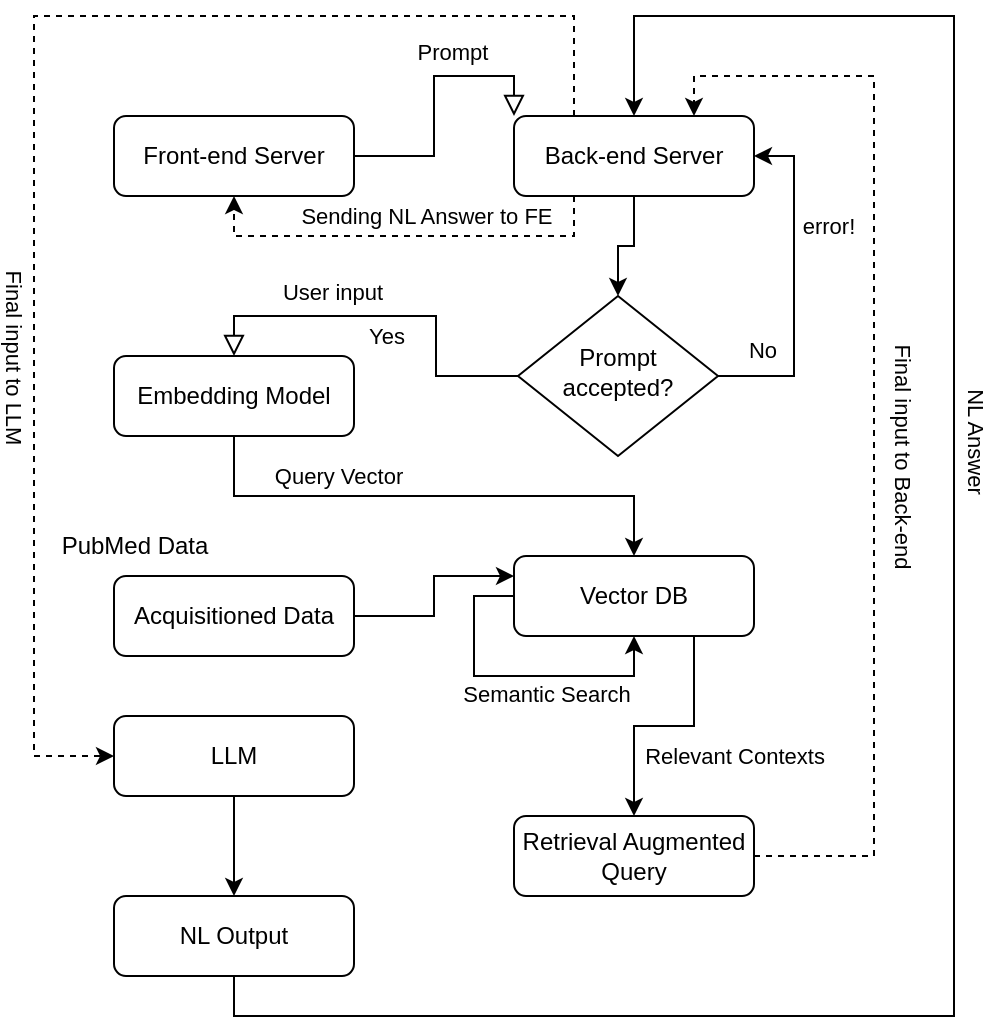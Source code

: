 <mxfile version="22.1.2" type="device">
  <diagram id="C5RBs43oDa-KdzZeNtuy" name="Page-1">
    <mxGraphModel dx="1036" dy="623" grid="1" gridSize="10" guides="1" tooltips="1" connect="1" arrows="1" fold="1" page="1" pageScale="1" pageWidth="827" pageHeight="1169" math="0" shadow="0">
      <root>
        <mxCell id="WIyWlLk6GJQsqaUBKTNV-0" />
        <mxCell id="WIyWlLk6GJQsqaUBKTNV-1" parent="WIyWlLk6GJQsqaUBKTNV-0" />
        <mxCell id="WIyWlLk6GJQsqaUBKTNV-2" value="" style="rounded=0;html=1;jettySize=auto;orthogonalLoop=1;fontSize=11;endArrow=block;endFill=0;endSize=8;strokeWidth=1;shadow=0;labelBackgroundColor=none;edgeStyle=orthogonalEdgeStyle;entryX=0;entryY=0;entryDx=0;entryDy=0;exitX=1;exitY=0.5;exitDx=0;exitDy=0;" parent="WIyWlLk6GJQsqaUBKTNV-1" source="WIyWlLk6GJQsqaUBKTNV-3" target="WIyWlLk6GJQsqaUBKTNV-7" edge="1">
          <mxGeometry relative="1" as="geometry">
            <mxPoint x="270" y="80" as="sourcePoint" />
            <mxPoint x="440" y="60" as="targetPoint" />
          </mxGeometry>
        </mxCell>
        <mxCell id="Nuk2kwhX8d-KpJ2-r6es-0" value="Prompt" style="edgeLabel;html=1;align=center;verticalAlign=middle;resizable=0;points=[];" vertex="1" connectable="0" parent="WIyWlLk6GJQsqaUBKTNV-2">
          <mxGeometry x="0.238" y="-3" relative="1" as="geometry">
            <mxPoint x="2" y="-15" as="offset" />
          </mxGeometry>
        </mxCell>
        <mxCell id="WIyWlLk6GJQsqaUBKTNV-3" value="Front-end Server" style="rounded=1;whiteSpace=wrap;html=1;fontSize=12;glass=0;strokeWidth=1;shadow=0;" parent="WIyWlLk6GJQsqaUBKTNV-1" vertex="1">
          <mxGeometry x="190" y="80" width="120" height="40" as="geometry" />
        </mxCell>
        <mxCell id="Nuk2kwhX8d-KpJ2-r6es-3" style="edgeStyle=orthogonalEdgeStyle;rounded=0;orthogonalLoop=1;jettySize=auto;html=1;exitX=0.5;exitY=1;exitDx=0;exitDy=0;entryX=0.5;entryY=0;entryDx=0;entryDy=0;" edge="1" parent="WIyWlLk6GJQsqaUBKTNV-1" source="WIyWlLk6GJQsqaUBKTNV-7" target="WIyWlLk6GJQsqaUBKTNV-10">
          <mxGeometry relative="1" as="geometry" />
        </mxCell>
        <mxCell id="Nuk2kwhX8d-KpJ2-r6es-26" style="edgeStyle=orthogonalEdgeStyle;rounded=0;orthogonalLoop=1;jettySize=auto;html=1;exitX=0.25;exitY=0;exitDx=0;exitDy=0;entryX=0;entryY=0.5;entryDx=0;entryDy=0;dashed=1;" edge="1" parent="WIyWlLk6GJQsqaUBKTNV-1" source="WIyWlLk6GJQsqaUBKTNV-7" target="Nuk2kwhX8d-KpJ2-r6es-25">
          <mxGeometry relative="1" as="geometry">
            <Array as="points">
              <mxPoint x="420" y="30" />
              <mxPoint x="150" y="30" />
              <mxPoint x="150" y="400" />
            </Array>
          </mxGeometry>
        </mxCell>
        <mxCell id="Nuk2kwhX8d-KpJ2-r6es-28" value="Final input to LLM" style="edgeLabel;html=1;align=center;verticalAlign=middle;resizable=0;points=[];rotation=90;" vertex="1" connectable="0" parent="Nuk2kwhX8d-KpJ2-r6es-26">
          <mxGeometry x="0.342" y="2" relative="1" as="geometry">
            <mxPoint x="-12" as="offset" />
          </mxGeometry>
        </mxCell>
        <mxCell id="Nuk2kwhX8d-KpJ2-r6es-29" style="edgeStyle=orthogonalEdgeStyle;rounded=0;orthogonalLoop=1;jettySize=auto;html=1;exitX=0.25;exitY=1;exitDx=0;exitDy=0;entryX=0.5;entryY=1;entryDx=0;entryDy=0;dashed=1;" edge="1" parent="WIyWlLk6GJQsqaUBKTNV-1" source="WIyWlLk6GJQsqaUBKTNV-7" target="WIyWlLk6GJQsqaUBKTNV-3">
          <mxGeometry relative="1" as="geometry" />
        </mxCell>
        <mxCell id="Nuk2kwhX8d-KpJ2-r6es-34" value="Sending NL Answer to FE" style="edgeLabel;html=1;align=center;verticalAlign=middle;resizable=0;points=[];" vertex="1" connectable="0" parent="Nuk2kwhX8d-KpJ2-r6es-29">
          <mxGeometry x="-0.177" y="-1" relative="1" as="geometry">
            <mxPoint x="-8" y="-9" as="offset" />
          </mxGeometry>
        </mxCell>
        <mxCell id="WIyWlLk6GJQsqaUBKTNV-7" value="Back-end Server" style="rounded=1;whiteSpace=wrap;html=1;fontSize=12;glass=0;strokeWidth=1;shadow=0;" parent="WIyWlLk6GJQsqaUBKTNV-1" vertex="1">
          <mxGeometry x="390" y="80" width="120" height="40" as="geometry" />
        </mxCell>
        <mxCell id="WIyWlLk6GJQsqaUBKTNV-9" value="Yes" style="edgeStyle=orthogonalEdgeStyle;rounded=0;html=1;jettySize=auto;orthogonalLoop=1;fontSize=11;endArrow=block;endFill=0;endSize=8;strokeWidth=1;shadow=0;labelBackgroundColor=none;entryX=0.5;entryY=0;entryDx=0;entryDy=0;" parent="WIyWlLk6GJQsqaUBKTNV-1" source="WIyWlLk6GJQsqaUBKTNV-10" target="WIyWlLk6GJQsqaUBKTNV-11" edge="1">
          <mxGeometry y="10" relative="1" as="geometry">
            <mxPoint as="offset" />
            <mxPoint x="320" y="330" as="targetPoint" />
          </mxGeometry>
        </mxCell>
        <mxCell id="Nuk2kwhX8d-KpJ2-r6es-7" value="User input" style="edgeLabel;html=1;align=center;verticalAlign=middle;resizable=0;points=[];" vertex="1" connectable="0" parent="WIyWlLk6GJQsqaUBKTNV-9">
          <mxGeometry x="0.285" y="-4" relative="1" as="geometry">
            <mxPoint y="-8" as="offset" />
          </mxGeometry>
        </mxCell>
        <mxCell id="Nuk2kwhX8d-KpJ2-r6es-8" style="edgeStyle=orthogonalEdgeStyle;rounded=0;orthogonalLoop=1;jettySize=auto;html=1;exitX=1;exitY=0.5;exitDx=0;exitDy=0;entryX=1;entryY=0.5;entryDx=0;entryDy=0;" edge="1" parent="WIyWlLk6GJQsqaUBKTNV-1" source="WIyWlLk6GJQsqaUBKTNV-10" target="WIyWlLk6GJQsqaUBKTNV-7">
          <mxGeometry relative="1" as="geometry" />
        </mxCell>
        <mxCell id="Nuk2kwhX8d-KpJ2-r6es-9" value="No" style="edgeLabel;html=1;align=center;verticalAlign=middle;resizable=0;points=[];" vertex="1" connectable="0" parent="Nuk2kwhX8d-KpJ2-r6es-8">
          <mxGeometry x="-0.007" y="-1" relative="1" as="geometry">
            <mxPoint x="-17" y="32" as="offset" />
          </mxGeometry>
        </mxCell>
        <mxCell id="Nuk2kwhX8d-KpJ2-r6es-10" value="error!" style="edgeLabel;html=1;align=center;verticalAlign=middle;resizable=0;points=[];" vertex="1" connectable="0" parent="Nuk2kwhX8d-KpJ2-r6es-8">
          <mxGeometry x="-0.257" y="3" relative="1" as="geometry">
            <mxPoint x="20" y="-51" as="offset" />
          </mxGeometry>
        </mxCell>
        <mxCell id="WIyWlLk6GJQsqaUBKTNV-10" value="Prompt accepted?" style="rhombus;whiteSpace=wrap;html=1;shadow=0;fontFamily=Helvetica;fontSize=12;align=center;strokeWidth=1;spacing=6;spacingTop=-4;" parent="WIyWlLk6GJQsqaUBKTNV-1" vertex="1">
          <mxGeometry x="392" y="170" width="100" height="80" as="geometry" />
        </mxCell>
        <mxCell id="Nuk2kwhX8d-KpJ2-r6es-13" style="edgeStyle=orthogonalEdgeStyle;rounded=0;orthogonalLoop=1;jettySize=auto;html=1;exitX=0.5;exitY=1;exitDx=0;exitDy=0;entryX=0.5;entryY=0;entryDx=0;entryDy=0;" edge="1" parent="WIyWlLk6GJQsqaUBKTNV-1" source="WIyWlLk6GJQsqaUBKTNV-11" target="Nuk2kwhX8d-KpJ2-r6es-1">
          <mxGeometry relative="1" as="geometry" />
        </mxCell>
        <mxCell id="Nuk2kwhX8d-KpJ2-r6es-14" value="Query Vector" style="edgeLabel;html=1;align=center;verticalAlign=middle;resizable=0;points=[];" vertex="1" connectable="0" parent="Nuk2kwhX8d-KpJ2-r6es-13">
          <mxGeometry x="-0.056" y="3" relative="1" as="geometry">
            <mxPoint x="-41" y="-7" as="offset" />
          </mxGeometry>
        </mxCell>
        <mxCell id="WIyWlLk6GJQsqaUBKTNV-11" value="Embedding Model" style="rounded=1;whiteSpace=wrap;html=1;fontSize=12;glass=0;strokeWidth=1;shadow=0;" parent="WIyWlLk6GJQsqaUBKTNV-1" vertex="1">
          <mxGeometry x="190" y="200" width="120" height="40" as="geometry" />
        </mxCell>
        <mxCell id="Nuk2kwhX8d-KpJ2-r6es-20" style="edgeStyle=orthogonalEdgeStyle;rounded=0;orthogonalLoop=1;jettySize=auto;html=1;exitX=0.75;exitY=1;exitDx=0;exitDy=0;entryX=0.5;entryY=0;entryDx=0;entryDy=0;" edge="1" parent="WIyWlLk6GJQsqaUBKTNV-1" source="Nuk2kwhX8d-KpJ2-r6es-1" target="Nuk2kwhX8d-KpJ2-r6es-19">
          <mxGeometry relative="1" as="geometry" />
        </mxCell>
        <mxCell id="Nuk2kwhX8d-KpJ2-r6es-21" value="Relevant Contexts" style="edgeLabel;html=1;align=center;verticalAlign=middle;resizable=0;points=[];" vertex="1" connectable="0" parent="Nuk2kwhX8d-KpJ2-r6es-20">
          <mxGeometry x="-0.34" y="-2" relative="1" as="geometry">
            <mxPoint x="22" y="20" as="offset" />
          </mxGeometry>
        </mxCell>
        <mxCell id="Nuk2kwhX8d-KpJ2-r6es-1" value="Vector DB" style="rounded=1;whiteSpace=wrap;html=1;fontSize=12;glass=0;strokeWidth=1;shadow=0;" vertex="1" parent="WIyWlLk6GJQsqaUBKTNV-1">
          <mxGeometry x="390" y="300" width="120" height="40" as="geometry" />
        </mxCell>
        <mxCell id="Nuk2kwhX8d-KpJ2-r6es-11" style="edgeStyle=orthogonalEdgeStyle;rounded=0;orthogonalLoop=1;jettySize=auto;html=1;exitX=0;exitY=0.5;exitDx=0;exitDy=0;" edge="1" parent="WIyWlLk6GJQsqaUBKTNV-1" source="Nuk2kwhX8d-KpJ2-r6es-1" target="Nuk2kwhX8d-KpJ2-r6es-1">
          <mxGeometry relative="1" as="geometry" />
        </mxCell>
        <mxCell id="Nuk2kwhX8d-KpJ2-r6es-12" value="Semantic Search" style="edgeLabel;html=1;align=center;verticalAlign=middle;resizable=0;points=[];" vertex="1" connectable="0" parent="Nuk2kwhX8d-KpJ2-r6es-11">
          <mxGeometry x="-0.367" relative="1" as="geometry">
            <mxPoint x="36" y="18" as="offset" />
          </mxGeometry>
        </mxCell>
        <mxCell id="Nuk2kwhX8d-KpJ2-r6es-16" style="edgeStyle=orthogonalEdgeStyle;rounded=0;orthogonalLoop=1;jettySize=auto;html=1;entryX=0;entryY=0.25;entryDx=0;entryDy=0;" edge="1" parent="WIyWlLk6GJQsqaUBKTNV-1" source="Nuk2kwhX8d-KpJ2-r6es-15" target="Nuk2kwhX8d-KpJ2-r6es-1">
          <mxGeometry relative="1" as="geometry" />
        </mxCell>
        <mxCell id="Nuk2kwhX8d-KpJ2-r6es-15" value="Acquisitioned Data" style="rounded=1;whiteSpace=wrap;html=1;fontSize=12;glass=0;strokeWidth=1;shadow=0;" vertex="1" parent="WIyWlLk6GJQsqaUBKTNV-1">
          <mxGeometry x="190" y="310" width="120" height="40" as="geometry" />
        </mxCell>
        <mxCell id="Nuk2kwhX8d-KpJ2-r6es-18" value="PubMed Data" style="text;html=1;align=center;verticalAlign=middle;resizable=0;points=[];autosize=1;strokeColor=none;fillColor=none;" vertex="1" parent="WIyWlLk6GJQsqaUBKTNV-1">
          <mxGeometry x="150" y="280" width="100" height="30" as="geometry" />
        </mxCell>
        <mxCell id="Nuk2kwhX8d-KpJ2-r6es-23" style="edgeStyle=orthogonalEdgeStyle;rounded=0;orthogonalLoop=1;jettySize=auto;html=1;exitX=1;exitY=0.5;exitDx=0;exitDy=0;entryX=0.75;entryY=0;entryDx=0;entryDy=0;dashed=1;" edge="1" parent="WIyWlLk6GJQsqaUBKTNV-1" source="Nuk2kwhX8d-KpJ2-r6es-19" target="WIyWlLk6GJQsqaUBKTNV-7">
          <mxGeometry relative="1" as="geometry">
            <Array as="points">
              <mxPoint x="570" y="450" />
              <mxPoint x="570" y="60" />
              <mxPoint x="480" y="60" />
            </Array>
          </mxGeometry>
        </mxCell>
        <mxCell id="Nuk2kwhX8d-KpJ2-r6es-24" value="Final input to Back-end" style="edgeLabel;html=1;align=center;verticalAlign=middle;resizable=0;points=[];rotation=90;" vertex="1" connectable="0" parent="Nuk2kwhX8d-KpJ2-r6es-23">
          <mxGeometry x="-0.159" y="-4" relative="1" as="geometry">
            <mxPoint x="11" y="-25" as="offset" />
          </mxGeometry>
        </mxCell>
        <mxCell id="Nuk2kwhX8d-KpJ2-r6es-19" value="Retrieval Augmented Query" style="rounded=1;whiteSpace=wrap;html=1;fontSize=12;glass=0;strokeWidth=1;shadow=0;" vertex="1" parent="WIyWlLk6GJQsqaUBKTNV-1">
          <mxGeometry x="390" y="430" width="120" height="40" as="geometry" />
        </mxCell>
        <mxCell id="Nuk2kwhX8d-KpJ2-r6es-31" style="edgeStyle=orthogonalEdgeStyle;rounded=0;orthogonalLoop=1;jettySize=auto;html=1;exitX=0.5;exitY=1;exitDx=0;exitDy=0;entryX=0.5;entryY=0;entryDx=0;entryDy=0;" edge="1" parent="WIyWlLk6GJQsqaUBKTNV-1" source="Nuk2kwhX8d-KpJ2-r6es-25" target="Nuk2kwhX8d-KpJ2-r6es-30">
          <mxGeometry relative="1" as="geometry" />
        </mxCell>
        <mxCell id="Nuk2kwhX8d-KpJ2-r6es-25" value="LLM" style="rounded=1;whiteSpace=wrap;html=1;fontSize=12;glass=0;strokeWidth=1;shadow=0;" vertex="1" parent="WIyWlLk6GJQsqaUBKTNV-1">
          <mxGeometry x="190" y="380" width="120" height="40" as="geometry" />
        </mxCell>
        <mxCell id="Nuk2kwhX8d-KpJ2-r6es-32" style="edgeStyle=orthogonalEdgeStyle;rounded=0;orthogonalLoop=1;jettySize=auto;html=1;exitX=0.5;exitY=1;exitDx=0;exitDy=0;entryX=0.5;entryY=0;entryDx=0;entryDy=0;" edge="1" parent="WIyWlLk6GJQsqaUBKTNV-1" source="Nuk2kwhX8d-KpJ2-r6es-30" target="WIyWlLk6GJQsqaUBKTNV-7">
          <mxGeometry relative="1" as="geometry">
            <Array as="points">
              <mxPoint x="250" y="530" />
              <mxPoint x="610" y="530" />
              <mxPoint x="610" y="30" />
              <mxPoint x="450" y="30" />
            </Array>
          </mxGeometry>
        </mxCell>
        <mxCell id="Nuk2kwhX8d-KpJ2-r6es-33" value="NL Answer" style="edgeLabel;html=1;align=center;verticalAlign=middle;resizable=0;points=[];rotation=90;" vertex="1" connectable="0" parent="Nuk2kwhX8d-KpJ2-r6es-32">
          <mxGeometry x="0.226" y="-1" relative="1" as="geometry">
            <mxPoint x="10" as="offset" />
          </mxGeometry>
        </mxCell>
        <mxCell id="Nuk2kwhX8d-KpJ2-r6es-30" value="NL Output" style="rounded=1;whiteSpace=wrap;html=1;fontSize=12;glass=0;strokeWidth=1;shadow=0;" vertex="1" parent="WIyWlLk6GJQsqaUBKTNV-1">
          <mxGeometry x="190" y="470" width="120" height="40" as="geometry" />
        </mxCell>
      </root>
    </mxGraphModel>
  </diagram>
</mxfile>
